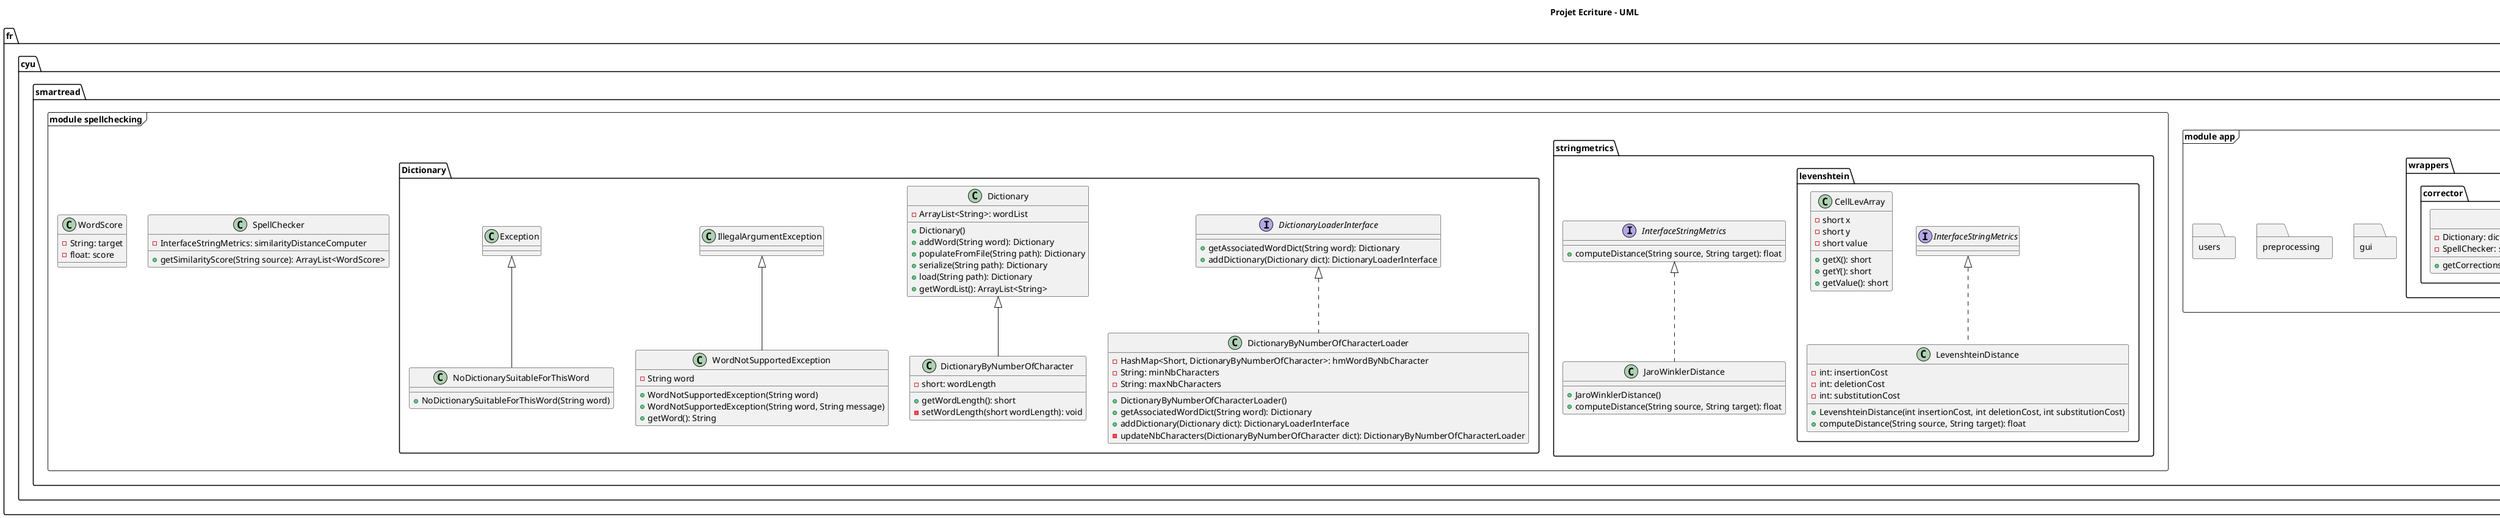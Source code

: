 @startuml "GLP_Ecriture_2023_UML"

skinparam linetype ortho

set namespaceSeparator .

title Projet Ecriture - UML

package fr.cyu.smartread {
    package "module deeplearning" <<Frame>> {
        package activationfunctions <<Folder>> {
        }

        package layers <<Folder>> {
        }

        package lossfunctions <<Folder>> {
        }
    }

    package "module app" <<Frame>> {
        package gui <<Folder>> {
        }

        package preprocessing <<Folder>> {
        }

        package wrappers <<Folder>> {
            package corrector <<Folder>> {
                class Corrector {
                    -Dictionary: dict
                    -SpellChecker: spellChecker

                    +getCorrections(String source, Collection<WordScore> listWords): Collection<CorrectionWords>
                }
            }
        }

        package users <<Folder>> {
        }
    }

    package "module spellchecking" <<Frame>> {
        class SpellChecker {
            -InterfaceStringMetrics: similarityDistanceComputer

            +getSimilarityScore(String source): ArrayList<WordScore>
        }

        class WordScore {
            - String: target
            - float: score
        }

        package stringmetrics <<Folder>> {
            interface InterfaceStringMetrics {
                +computeDistance(String source, String target): float
            }

            package levenshtein <<Folder>> {
                class LevenshteinDistance implements InterfaceStringMetrics {
                    - int: insertionCost
                    - int: deletionCost
                    - int: substitutionCost

                    +LevenshteinDistance(int insertionCost, int deletionCost, int substitutionCost)
                    +computeDistance(String source, String target): float
                }

                class CellLevArray {
                    - short x
                    - short y
                    - short value
                    +getX(): short
                    +getY(): short
                    +getValue(): short
                }
            }

            class JaroWinklerDistance implements InterfaceStringMetrics {
                +JaroWinklerDistance()
                +computeDistance(String source, String target): float
            }
        }
        package Dictionary <<Folder>> {
                    interface DictionaryLoaderInterface {
                        +getAssociatedWordDict(String word): Dictionary
                        +addDictionary(Dictionary dict): DictionaryLoaderInterface
                    }

                    class DictionaryByNumberOfCharacterLoader implements DictionaryLoaderInterface {
                        -HashMap<Short, DictionaryByNumberOfCharacter>: hmWordByNbCharacter
                        -String: minNbCharacters
                        -String: maxNbCharacters

                        +DictionaryByNumberOfCharacterLoader()
                        +getAssociatedWordDict(String word): Dictionary
                        +addDictionary(Dictionary dict): DictionaryLoaderInterface
                        -updateNbCharacters(DictionaryByNumberOfCharacter dict): DictionaryByNumberOfCharacterLoader
                    }

                    class Dictionary {
                        -ArrayList<String>: wordList

                        +Dictionary()
                        +addWord(String word): Dictionary
                        +populateFromFile(String path): Dictionary
                        +serialize(String path): Dictionary
                        +load(String path): Dictionary
                        +getWordList(): ArrayList<String>
                    }

                    class DictionaryByNumberOfCharacter extends Dictionary {
                        -short: wordLength

                        +getWordLength(): short
                        -setWordLength(short wordLength): void
                    }

                    class WordNotSupportedException extends IllegalArgumentException {
                        -String word

                        +WordNotSupportedException(String word)
                        +WordNotSupportedException(String word, String message)
                        +getWord(): String
                    }

                    class NoDictionarySuitableForThisWord extends Exception {
                        +NoDictionarySuitableForThisWord(String word)
                    }
                }
    }
}

@enduml